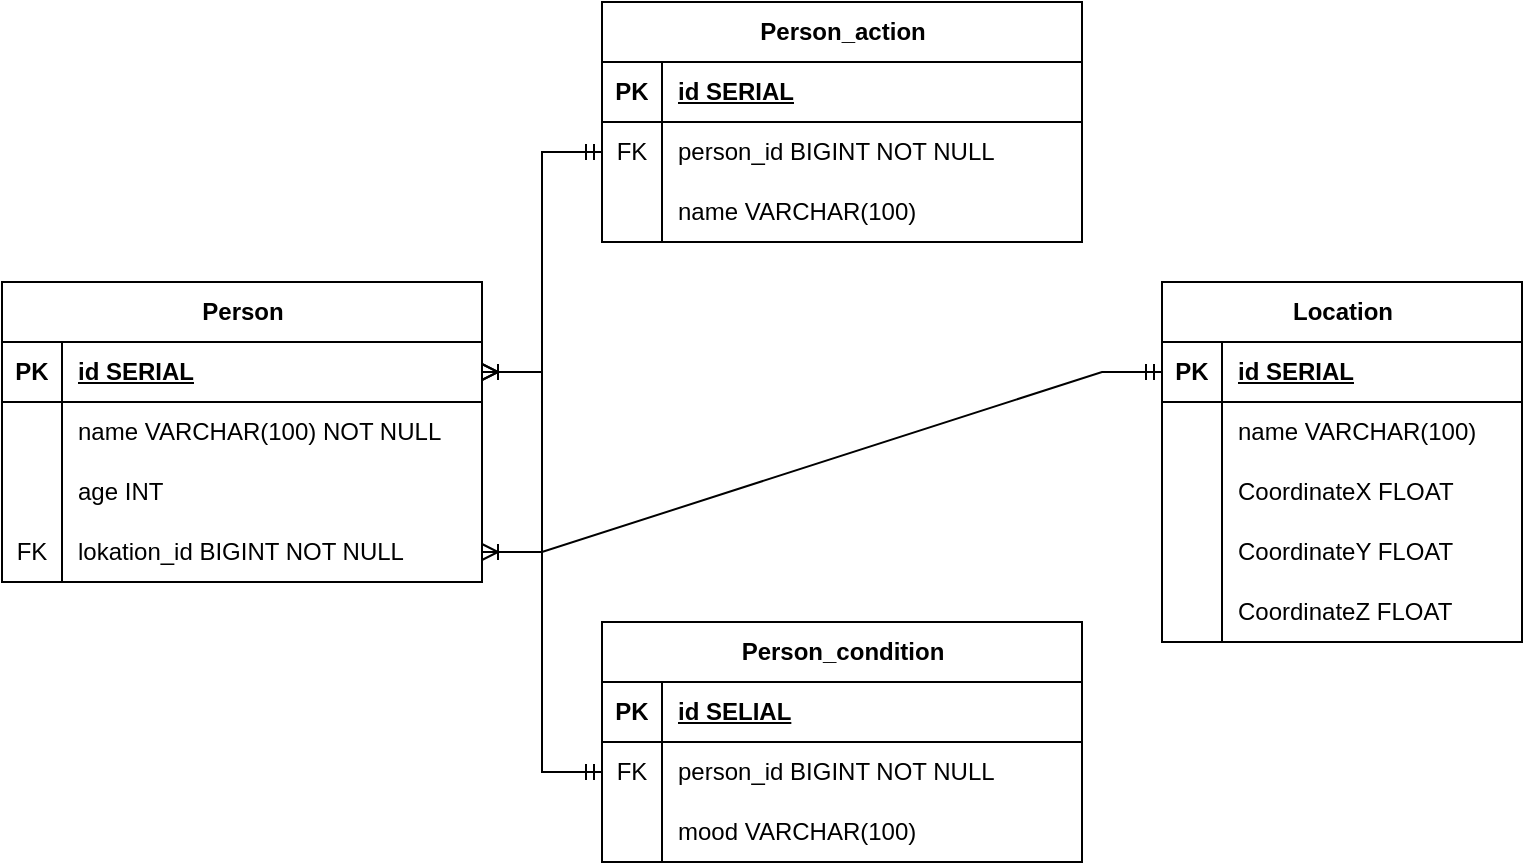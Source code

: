 <mxfile version="23.1.5" type="github">
  <diagram name="Страница — 1" id="gbNgQHXfN0obGpGh1D8o">
    <mxGraphModel dx="695" dy="695" grid="1" gridSize="10" guides="1" tooltips="1" connect="1" arrows="1" fold="1" page="1" pageScale="1" pageWidth="827" pageHeight="1169" math="0" shadow="0">
      <root>
        <mxCell id="0" />
        <mxCell id="1" parent="0" />
        <mxCell id="0jb8mXrQ-xJolcGpYNKQ-1" value="Person" style="shape=table;startSize=30;container=1;collapsible=1;childLayout=tableLayout;fixedRows=1;rowLines=0;fontStyle=1;align=center;resizeLast=1;html=1;" vertex="1" parent="1">
          <mxGeometry x="80" y="160" width="240" height="150" as="geometry" />
        </mxCell>
        <mxCell id="0jb8mXrQ-xJolcGpYNKQ-2" value="" style="shape=tableRow;horizontal=0;startSize=0;swimlaneHead=0;swimlaneBody=0;fillColor=none;collapsible=0;dropTarget=0;points=[[0,0.5],[1,0.5]];portConstraint=eastwest;top=0;left=0;right=0;bottom=1;" vertex="1" parent="0jb8mXrQ-xJolcGpYNKQ-1">
          <mxGeometry y="30" width="240" height="30" as="geometry" />
        </mxCell>
        <mxCell id="0jb8mXrQ-xJolcGpYNKQ-3" value="PK" style="shape=partialRectangle;connectable=0;fillColor=none;top=0;left=0;bottom=0;right=0;fontStyle=1;overflow=hidden;whiteSpace=wrap;html=1;" vertex="1" parent="0jb8mXrQ-xJolcGpYNKQ-2">
          <mxGeometry width="30" height="30" as="geometry">
            <mxRectangle width="30" height="30" as="alternateBounds" />
          </mxGeometry>
        </mxCell>
        <mxCell id="0jb8mXrQ-xJolcGpYNKQ-4" value="id SERIAL" style="shape=partialRectangle;connectable=0;fillColor=none;top=0;left=0;bottom=0;right=0;align=left;spacingLeft=6;fontStyle=5;overflow=hidden;whiteSpace=wrap;html=1;" vertex="1" parent="0jb8mXrQ-xJolcGpYNKQ-2">
          <mxGeometry x="30" width="210" height="30" as="geometry">
            <mxRectangle width="210" height="30" as="alternateBounds" />
          </mxGeometry>
        </mxCell>
        <mxCell id="0jb8mXrQ-xJolcGpYNKQ-5" value="" style="shape=tableRow;horizontal=0;startSize=0;swimlaneHead=0;swimlaneBody=0;fillColor=none;collapsible=0;dropTarget=0;points=[[0,0.5],[1,0.5]];portConstraint=eastwest;top=0;left=0;right=0;bottom=0;" vertex="1" parent="0jb8mXrQ-xJolcGpYNKQ-1">
          <mxGeometry y="60" width="240" height="30" as="geometry" />
        </mxCell>
        <mxCell id="0jb8mXrQ-xJolcGpYNKQ-6" value="" style="shape=partialRectangle;connectable=0;fillColor=none;top=0;left=0;bottom=0;right=0;editable=1;overflow=hidden;whiteSpace=wrap;html=1;" vertex="1" parent="0jb8mXrQ-xJolcGpYNKQ-5">
          <mxGeometry width="30" height="30" as="geometry">
            <mxRectangle width="30" height="30" as="alternateBounds" />
          </mxGeometry>
        </mxCell>
        <mxCell id="0jb8mXrQ-xJolcGpYNKQ-7" value="name VARCHAR(100) NOT NULL" style="shape=partialRectangle;connectable=0;fillColor=none;top=0;left=0;bottom=0;right=0;align=left;spacingLeft=6;overflow=hidden;whiteSpace=wrap;html=1;" vertex="1" parent="0jb8mXrQ-xJolcGpYNKQ-5">
          <mxGeometry x="30" width="210" height="30" as="geometry">
            <mxRectangle width="210" height="30" as="alternateBounds" />
          </mxGeometry>
        </mxCell>
        <mxCell id="0jb8mXrQ-xJolcGpYNKQ-8" value="" style="shape=tableRow;horizontal=0;startSize=0;swimlaneHead=0;swimlaneBody=0;fillColor=none;collapsible=0;dropTarget=0;points=[[0,0.5],[1,0.5]];portConstraint=eastwest;top=0;left=0;right=0;bottom=0;" vertex="1" parent="0jb8mXrQ-xJolcGpYNKQ-1">
          <mxGeometry y="90" width="240" height="30" as="geometry" />
        </mxCell>
        <mxCell id="0jb8mXrQ-xJolcGpYNKQ-9" value="" style="shape=partialRectangle;connectable=0;fillColor=none;top=0;left=0;bottom=0;right=0;editable=1;overflow=hidden;whiteSpace=wrap;html=1;" vertex="1" parent="0jb8mXrQ-xJolcGpYNKQ-8">
          <mxGeometry width="30" height="30" as="geometry">
            <mxRectangle width="30" height="30" as="alternateBounds" />
          </mxGeometry>
        </mxCell>
        <mxCell id="0jb8mXrQ-xJolcGpYNKQ-10" value="age INT" style="shape=partialRectangle;connectable=0;fillColor=none;top=0;left=0;bottom=0;right=0;align=left;spacingLeft=6;overflow=hidden;whiteSpace=wrap;html=1;" vertex="1" parent="0jb8mXrQ-xJolcGpYNKQ-8">
          <mxGeometry x="30" width="210" height="30" as="geometry">
            <mxRectangle width="210" height="30" as="alternateBounds" />
          </mxGeometry>
        </mxCell>
        <mxCell id="0jb8mXrQ-xJolcGpYNKQ-11" value="" style="shape=tableRow;horizontal=0;startSize=0;swimlaneHead=0;swimlaneBody=0;fillColor=none;collapsible=0;dropTarget=0;points=[[0,0.5],[1,0.5]];portConstraint=eastwest;top=0;left=0;right=0;bottom=0;" vertex="1" parent="0jb8mXrQ-xJolcGpYNKQ-1">
          <mxGeometry y="120" width="240" height="30" as="geometry" />
        </mxCell>
        <mxCell id="0jb8mXrQ-xJolcGpYNKQ-12" value="FK" style="shape=partialRectangle;connectable=0;fillColor=none;top=0;left=0;bottom=0;right=0;editable=1;overflow=hidden;whiteSpace=wrap;html=1;" vertex="1" parent="0jb8mXrQ-xJolcGpYNKQ-11">
          <mxGeometry width="30" height="30" as="geometry">
            <mxRectangle width="30" height="30" as="alternateBounds" />
          </mxGeometry>
        </mxCell>
        <mxCell id="0jb8mXrQ-xJolcGpYNKQ-13" value="lokation_id BIGINT NOT NULL" style="shape=partialRectangle;connectable=0;fillColor=none;top=0;left=0;bottom=0;right=0;align=left;spacingLeft=6;overflow=hidden;whiteSpace=wrap;html=1;" vertex="1" parent="0jb8mXrQ-xJolcGpYNKQ-11">
          <mxGeometry x="30" width="210" height="30" as="geometry">
            <mxRectangle width="210" height="30" as="alternateBounds" />
          </mxGeometry>
        </mxCell>
        <mxCell id="0jb8mXrQ-xJolcGpYNKQ-14" value="Person_action" style="shape=table;startSize=30;container=1;collapsible=1;childLayout=tableLayout;fixedRows=1;rowLines=0;fontStyle=1;align=center;resizeLast=1;html=1;" vertex="1" parent="1">
          <mxGeometry x="380" y="20" width="240" height="120" as="geometry" />
        </mxCell>
        <mxCell id="0jb8mXrQ-xJolcGpYNKQ-15" value="" style="shape=tableRow;horizontal=0;startSize=0;swimlaneHead=0;swimlaneBody=0;fillColor=none;collapsible=0;dropTarget=0;points=[[0,0.5],[1,0.5]];portConstraint=eastwest;top=0;left=0;right=0;bottom=1;" vertex="1" parent="0jb8mXrQ-xJolcGpYNKQ-14">
          <mxGeometry y="30" width="240" height="30" as="geometry" />
        </mxCell>
        <mxCell id="0jb8mXrQ-xJolcGpYNKQ-16" value="PK" style="shape=partialRectangle;connectable=0;fillColor=none;top=0;left=0;bottom=0;right=0;fontStyle=1;overflow=hidden;whiteSpace=wrap;html=1;" vertex="1" parent="0jb8mXrQ-xJolcGpYNKQ-15">
          <mxGeometry width="30" height="30" as="geometry">
            <mxRectangle width="30" height="30" as="alternateBounds" />
          </mxGeometry>
        </mxCell>
        <mxCell id="0jb8mXrQ-xJolcGpYNKQ-17" value="id SERIAL" style="shape=partialRectangle;connectable=0;fillColor=none;top=0;left=0;bottom=0;right=0;align=left;spacingLeft=6;fontStyle=5;overflow=hidden;whiteSpace=wrap;html=1;" vertex="1" parent="0jb8mXrQ-xJolcGpYNKQ-15">
          <mxGeometry x="30" width="210" height="30" as="geometry">
            <mxRectangle width="210" height="30" as="alternateBounds" />
          </mxGeometry>
        </mxCell>
        <mxCell id="0jb8mXrQ-xJolcGpYNKQ-18" value="" style="shape=tableRow;horizontal=0;startSize=0;swimlaneHead=0;swimlaneBody=0;fillColor=none;collapsible=0;dropTarget=0;points=[[0,0.5],[1,0.5]];portConstraint=eastwest;top=0;left=0;right=0;bottom=0;" vertex="1" parent="0jb8mXrQ-xJolcGpYNKQ-14">
          <mxGeometry y="60" width="240" height="30" as="geometry" />
        </mxCell>
        <mxCell id="0jb8mXrQ-xJolcGpYNKQ-19" value="FK" style="shape=partialRectangle;connectable=0;fillColor=none;top=0;left=0;bottom=0;right=0;editable=1;overflow=hidden;whiteSpace=wrap;html=1;" vertex="1" parent="0jb8mXrQ-xJolcGpYNKQ-18">
          <mxGeometry width="30" height="30" as="geometry">
            <mxRectangle width="30" height="30" as="alternateBounds" />
          </mxGeometry>
        </mxCell>
        <mxCell id="0jb8mXrQ-xJolcGpYNKQ-20" value="person_id BIGINT NOT NULL" style="shape=partialRectangle;connectable=0;fillColor=none;top=0;left=0;bottom=0;right=0;align=left;spacingLeft=6;overflow=hidden;whiteSpace=wrap;html=1;" vertex="1" parent="0jb8mXrQ-xJolcGpYNKQ-18">
          <mxGeometry x="30" width="210" height="30" as="geometry">
            <mxRectangle width="210" height="30" as="alternateBounds" />
          </mxGeometry>
        </mxCell>
        <mxCell id="0jb8mXrQ-xJolcGpYNKQ-21" value="" style="shape=tableRow;horizontal=0;startSize=0;swimlaneHead=0;swimlaneBody=0;fillColor=none;collapsible=0;dropTarget=0;points=[[0,0.5],[1,0.5]];portConstraint=eastwest;top=0;left=0;right=0;bottom=0;" vertex="1" parent="0jb8mXrQ-xJolcGpYNKQ-14">
          <mxGeometry y="90" width="240" height="30" as="geometry" />
        </mxCell>
        <mxCell id="0jb8mXrQ-xJolcGpYNKQ-22" value="" style="shape=partialRectangle;connectable=0;fillColor=none;top=0;left=0;bottom=0;right=0;editable=1;overflow=hidden;whiteSpace=wrap;html=1;" vertex="1" parent="0jb8mXrQ-xJolcGpYNKQ-21">
          <mxGeometry width="30" height="30" as="geometry">
            <mxRectangle width="30" height="30" as="alternateBounds" />
          </mxGeometry>
        </mxCell>
        <mxCell id="0jb8mXrQ-xJolcGpYNKQ-23" value="name VARCHAR(100)" style="shape=partialRectangle;connectable=0;fillColor=none;top=0;left=0;bottom=0;right=0;align=left;spacingLeft=6;overflow=hidden;whiteSpace=wrap;html=1;" vertex="1" parent="0jb8mXrQ-xJolcGpYNKQ-21">
          <mxGeometry x="30" width="210" height="30" as="geometry">
            <mxRectangle width="210" height="30" as="alternateBounds" />
          </mxGeometry>
        </mxCell>
        <mxCell id="0jb8mXrQ-xJolcGpYNKQ-27" value="Person_condition" style="shape=table;startSize=30;container=1;collapsible=1;childLayout=tableLayout;fixedRows=1;rowLines=0;fontStyle=1;align=center;resizeLast=1;html=1;" vertex="1" parent="1">
          <mxGeometry x="380" y="330" width="240" height="120" as="geometry" />
        </mxCell>
        <mxCell id="0jb8mXrQ-xJolcGpYNKQ-28" value="" style="shape=tableRow;horizontal=0;startSize=0;swimlaneHead=0;swimlaneBody=0;fillColor=none;collapsible=0;dropTarget=0;points=[[0,0.5],[1,0.5]];portConstraint=eastwest;top=0;left=0;right=0;bottom=1;" vertex="1" parent="0jb8mXrQ-xJolcGpYNKQ-27">
          <mxGeometry y="30" width="240" height="30" as="geometry" />
        </mxCell>
        <mxCell id="0jb8mXrQ-xJolcGpYNKQ-29" value="PK" style="shape=partialRectangle;connectable=0;fillColor=none;top=0;left=0;bottom=0;right=0;fontStyle=1;overflow=hidden;whiteSpace=wrap;html=1;" vertex="1" parent="0jb8mXrQ-xJolcGpYNKQ-28">
          <mxGeometry width="30" height="30" as="geometry">
            <mxRectangle width="30" height="30" as="alternateBounds" />
          </mxGeometry>
        </mxCell>
        <mxCell id="0jb8mXrQ-xJolcGpYNKQ-30" value="id SELIAL" style="shape=partialRectangle;connectable=0;fillColor=none;top=0;left=0;bottom=0;right=0;align=left;spacingLeft=6;fontStyle=5;overflow=hidden;whiteSpace=wrap;html=1;" vertex="1" parent="0jb8mXrQ-xJolcGpYNKQ-28">
          <mxGeometry x="30" width="210" height="30" as="geometry">
            <mxRectangle width="210" height="30" as="alternateBounds" />
          </mxGeometry>
        </mxCell>
        <mxCell id="0jb8mXrQ-xJolcGpYNKQ-31" value="" style="shape=tableRow;horizontal=0;startSize=0;swimlaneHead=0;swimlaneBody=0;fillColor=none;collapsible=0;dropTarget=0;points=[[0,0.5],[1,0.5]];portConstraint=eastwest;top=0;left=0;right=0;bottom=0;" vertex="1" parent="0jb8mXrQ-xJolcGpYNKQ-27">
          <mxGeometry y="60" width="240" height="30" as="geometry" />
        </mxCell>
        <mxCell id="0jb8mXrQ-xJolcGpYNKQ-32" value="FK" style="shape=partialRectangle;connectable=0;fillColor=none;top=0;left=0;bottom=0;right=0;editable=1;overflow=hidden;whiteSpace=wrap;html=1;" vertex="1" parent="0jb8mXrQ-xJolcGpYNKQ-31">
          <mxGeometry width="30" height="30" as="geometry">
            <mxRectangle width="30" height="30" as="alternateBounds" />
          </mxGeometry>
        </mxCell>
        <mxCell id="0jb8mXrQ-xJolcGpYNKQ-33" value="person_id BIGINT NOT NULL" style="shape=partialRectangle;connectable=0;fillColor=none;top=0;left=0;bottom=0;right=0;align=left;spacingLeft=6;overflow=hidden;whiteSpace=wrap;html=1;" vertex="1" parent="0jb8mXrQ-xJolcGpYNKQ-31">
          <mxGeometry x="30" width="210" height="30" as="geometry">
            <mxRectangle width="210" height="30" as="alternateBounds" />
          </mxGeometry>
        </mxCell>
        <mxCell id="0jb8mXrQ-xJolcGpYNKQ-34" value="" style="shape=tableRow;horizontal=0;startSize=0;swimlaneHead=0;swimlaneBody=0;fillColor=none;collapsible=0;dropTarget=0;points=[[0,0.5],[1,0.5]];portConstraint=eastwest;top=0;left=0;right=0;bottom=0;" vertex="1" parent="0jb8mXrQ-xJolcGpYNKQ-27">
          <mxGeometry y="90" width="240" height="30" as="geometry" />
        </mxCell>
        <mxCell id="0jb8mXrQ-xJolcGpYNKQ-35" value="" style="shape=partialRectangle;connectable=0;fillColor=none;top=0;left=0;bottom=0;right=0;editable=1;overflow=hidden;whiteSpace=wrap;html=1;" vertex="1" parent="0jb8mXrQ-xJolcGpYNKQ-34">
          <mxGeometry width="30" height="30" as="geometry">
            <mxRectangle width="30" height="30" as="alternateBounds" />
          </mxGeometry>
        </mxCell>
        <mxCell id="0jb8mXrQ-xJolcGpYNKQ-36" value="mood VARCHAR(100)" style="shape=partialRectangle;connectable=0;fillColor=none;top=0;left=0;bottom=0;right=0;align=left;spacingLeft=6;overflow=hidden;whiteSpace=wrap;html=1;" vertex="1" parent="0jb8mXrQ-xJolcGpYNKQ-34">
          <mxGeometry x="30" width="210" height="30" as="geometry">
            <mxRectangle width="210" height="30" as="alternateBounds" />
          </mxGeometry>
        </mxCell>
        <mxCell id="0jb8mXrQ-xJolcGpYNKQ-40" value="" style="edgeStyle=entityRelationEdgeStyle;fontSize=12;html=1;endArrow=ERoneToMany;startArrow=ERmandOne;rounded=0;entryX=1;entryY=0.5;entryDx=0;entryDy=0;exitX=0;exitY=0.5;exitDx=0;exitDy=0;" edge="1" parent="1" source="0jb8mXrQ-xJolcGpYNKQ-18" target="0jb8mXrQ-xJolcGpYNKQ-2">
          <mxGeometry width="100" height="100" relative="1" as="geometry">
            <mxPoint x="390" y="240" as="sourcePoint" />
            <mxPoint x="490" y="140" as="targetPoint" />
          </mxGeometry>
        </mxCell>
        <mxCell id="0jb8mXrQ-xJolcGpYNKQ-41" value="" style="edgeStyle=entityRelationEdgeStyle;fontSize=12;html=1;endArrow=ERoneToMany;startArrow=ERmandOne;rounded=0;exitX=0;exitY=0.5;exitDx=0;exitDy=0;entryX=1;entryY=0.5;entryDx=0;entryDy=0;" edge="1" parent="1" source="0jb8mXrQ-xJolcGpYNKQ-31" target="0jb8mXrQ-xJolcGpYNKQ-2">
          <mxGeometry width="100" height="100" relative="1" as="geometry">
            <mxPoint x="370" y="290" as="sourcePoint" />
            <mxPoint x="400" y="220" as="targetPoint" />
          </mxGeometry>
        </mxCell>
        <mxCell id="0jb8mXrQ-xJolcGpYNKQ-43" value="Location" style="shape=table;startSize=30;container=1;collapsible=1;childLayout=tableLayout;fixedRows=1;rowLines=0;fontStyle=1;align=center;resizeLast=1;html=1;" vertex="1" parent="1">
          <mxGeometry x="660" y="160" width="180" height="180" as="geometry" />
        </mxCell>
        <mxCell id="0jb8mXrQ-xJolcGpYNKQ-44" value="" style="shape=tableRow;horizontal=0;startSize=0;swimlaneHead=0;swimlaneBody=0;fillColor=none;collapsible=0;dropTarget=0;points=[[0,0.5],[1,0.5]];portConstraint=eastwest;top=0;left=0;right=0;bottom=1;" vertex="1" parent="0jb8mXrQ-xJolcGpYNKQ-43">
          <mxGeometry y="30" width="180" height="30" as="geometry" />
        </mxCell>
        <mxCell id="0jb8mXrQ-xJolcGpYNKQ-45" value="PK" style="shape=partialRectangle;connectable=0;fillColor=none;top=0;left=0;bottom=0;right=0;fontStyle=1;overflow=hidden;whiteSpace=wrap;html=1;" vertex="1" parent="0jb8mXrQ-xJolcGpYNKQ-44">
          <mxGeometry width="30" height="30" as="geometry">
            <mxRectangle width="30" height="30" as="alternateBounds" />
          </mxGeometry>
        </mxCell>
        <mxCell id="0jb8mXrQ-xJolcGpYNKQ-46" value="id SERIAL" style="shape=partialRectangle;connectable=0;fillColor=none;top=0;left=0;bottom=0;right=0;align=left;spacingLeft=6;fontStyle=5;overflow=hidden;whiteSpace=wrap;html=1;" vertex="1" parent="0jb8mXrQ-xJolcGpYNKQ-44">
          <mxGeometry x="30" width="150" height="30" as="geometry">
            <mxRectangle width="150" height="30" as="alternateBounds" />
          </mxGeometry>
        </mxCell>
        <mxCell id="0jb8mXrQ-xJolcGpYNKQ-47" value="" style="shape=tableRow;horizontal=0;startSize=0;swimlaneHead=0;swimlaneBody=0;fillColor=none;collapsible=0;dropTarget=0;points=[[0,0.5],[1,0.5]];portConstraint=eastwest;top=0;left=0;right=0;bottom=0;" vertex="1" parent="0jb8mXrQ-xJolcGpYNKQ-43">
          <mxGeometry y="60" width="180" height="30" as="geometry" />
        </mxCell>
        <mxCell id="0jb8mXrQ-xJolcGpYNKQ-48" value="" style="shape=partialRectangle;connectable=0;fillColor=none;top=0;left=0;bottom=0;right=0;editable=1;overflow=hidden;whiteSpace=wrap;html=1;" vertex="1" parent="0jb8mXrQ-xJolcGpYNKQ-47">
          <mxGeometry width="30" height="30" as="geometry">
            <mxRectangle width="30" height="30" as="alternateBounds" />
          </mxGeometry>
        </mxCell>
        <mxCell id="0jb8mXrQ-xJolcGpYNKQ-49" value="name VARCHAR(100)" style="shape=partialRectangle;connectable=0;fillColor=none;top=0;left=0;bottom=0;right=0;align=left;spacingLeft=6;overflow=hidden;whiteSpace=wrap;html=1;" vertex="1" parent="0jb8mXrQ-xJolcGpYNKQ-47">
          <mxGeometry x="30" width="150" height="30" as="geometry">
            <mxRectangle width="150" height="30" as="alternateBounds" />
          </mxGeometry>
        </mxCell>
        <mxCell id="0jb8mXrQ-xJolcGpYNKQ-50" value="" style="shape=tableRow;horizontal=0;startSize=0;swimlaneHead=0;swimlaneBody=0;fillColor=none;collapsible=0;dropTarget=0;points=[[0,0.5],[1,0.5]];portConstraint=eastwest;top=0;left=0;right=0;bottom=0;" vertex="1" parent="0jb8mXrQ-xJolcGpYNKQ-43">
          <mxGeometry y="90" width="180" height="30" as="geometry" />
        </mxCell>
        <mxCell id="0jb8mXrQ-xJolcGpYNKQ-51" value="" style="shape=partialRectangle;connectable=0;fillColor=none;top=0;left=0;bottom=0;right=0;editable=1;overflow=hidden;whiteSpace=wrap;html=1;" vertex="1" parent="0jb8mXrQ-xJolcGpYNKQ-50">
          <mxGeometry width="30" height="30" as="geometry">
            <mxRectangle width="30" height="30" as="alternateBounds" />
          </mxGeometry>
        </mxCell>
        <mxCell id="0jb8mXrQ-xJolcGpYNKQ-52" value="CoordinateX FLOAT" style="shape=partialRectangle;connectable=0;fillColor=none;top=0;left=0;bottom=0;right=0;align=left;spacingLeft=6;overflow=hidden;whiteSpace=wrap;html=1;" vertex="1" parent="0jb8mXrQ-xJolcGpYNKQ-50">
          <mxGeometry x="30" width="150" height="30" as="geometry">
            <mxRectangle width="150" height="30" as="alternateBounds" />
          </mxGeometry>
        </mxCell>
        <mxCell id="0jb8mXrQ-xJolcGpYNKQ-53" value="" style="shape=tableRow;horizontal=0;startSize=0;swimlaneHead=0;swimlaneBody=0;fillColor=none;collapsible=0;dropTarget=0;points=[[0,0.5],[1,0.5]];portConstraint=eastwest;top=0;left=0;right=0;bottom=0;" vertex="1" parent="0jb8mXrQ-xJolcGpYNKQ-43">
          <mxGeometry y="120" width="180" height="30" as="geometry" />
        </mxCell>
        <mxCell id="0jb8mXrQ-xJolcGpYNKQ-54" value="" style="shape=partialRectangle;connectable=0;fillColor=none;top=0;left=0;bottom=0;right=0;editable=1;overflow=hidden;whiteSpace=wrap;html=1;" vertex="1" parent="0jb8mXrQ-xJolcGpYNKQ-53">
          <mxGeometry width="30" height="30" as="geometry">
            <mxRectangle width="30" height="30" as="alternateBounds" />
          </mxGeometry>
        </mxCell>
        <mxCell id="0jb8mXrQ-xJolcGpYNKQ-55" value="CoordinateY FLOAT" style="shape=partialRectangle;connectable=0;fillColor=none;top=0;left=0;bottom=0;right=0;align=left;spacingLeft=6;overflow=hidden;whiteSpace=wrap;html=1;" vertex="1" parent="0jb8mXrQ-xJolcGpYNKQ-53">
          <mxGeometry x="30" width="150" height="30" as="geometry">
            <mxRectangle width="150" height="30" as="alternateBounds" />
          </mxGeometry>
        </mxCell>
        <mxCell id="0jb8mXrQ-xJolcGpYNKQ-78" value="" style="shape=tableRow;horizontal=0;startSize=0;swimlaneHead=0;swimlaneBody=0;fillColor=none;collapsible=0;dropTarget=0;points=[[0,0.5],[1,0.5]];portConstraint=eastwest;top=0;left=0;right=0;bottom=0;" vertex="1" parent="0jb8mXrQ-xJolcGpYNKQ-43">
          <mxGeometry y="150" width="180" height="30" as="geometry" />
        </mxCell>
        <mxCell id="0jb8mXrQ-xJolcGpYNKQ-79" value="" style="shape=partialRectangle;connectable=0;fillColor=none;top=0;left=0;bottom=0;right=0;fontStyle=0;overflow=hidden;whiteSpace=wrap;html=1;" vertex="1" parent="0jb8mXrQ-xJolcGpYNKQ-78">
          <mxGeometry width="30" height="30" as="geometry">
            <mxRectangle width="30" height="30" as="alternateBounds" />
          </mxGeometry>
        </mxCell>
        <mxCell id="0jb8mXrQ-xJolcGpYNKQ-80" value="CoordinateZ FLOAT" style="shape=partialRectangle;connectable=0;fillColor=none;top=0;left=0;bottom=0;right=0;align=left;spacingLeft=6;fontStyle=0;overflow=hidden;whiteSpace=wrap;html=1;" vertex="1" parent="0jb8mXrQ-xJolcGpYNKQ-78">
          <mxGeometry x="30" width="150" height="30" as="geometry">
            <mxRectangle width="150" height="30" as="alternateBounds" />
          </mxGeometry>
        </mxCell>
        <mxCell id="0jb8mXrQ-xJolcGpYNKQ-98" value="" style="edgeStyle=entityRelationEdgeStyle;fontSize=12;html=1;endArrow=ERoneToMany;startArrow=ERmandOne;rounded=0;exitX=0;exitY=0.5;exitDx=0;exitDy=0;entryX=1;entryY=0.5;entryDx=0;entryDy=0;" edge="1" parent="1" source="0jb8mXrQ-xJolcGpYNKQ-44" target="0jb8mXrQ-xJolcGpYNKQ-11">
          <mxGeometry width="100" height="100" relative="1" as="geometry">
            <mxPoint x="400" y="420" as="sourcePoint" />
            <mxPoint x="500" y="320" as="targetPoint" />
          </mxGeometry>
        </mxCell>
      </root>
    </mxGraphModel>
  </diagram>
</mxfile>
